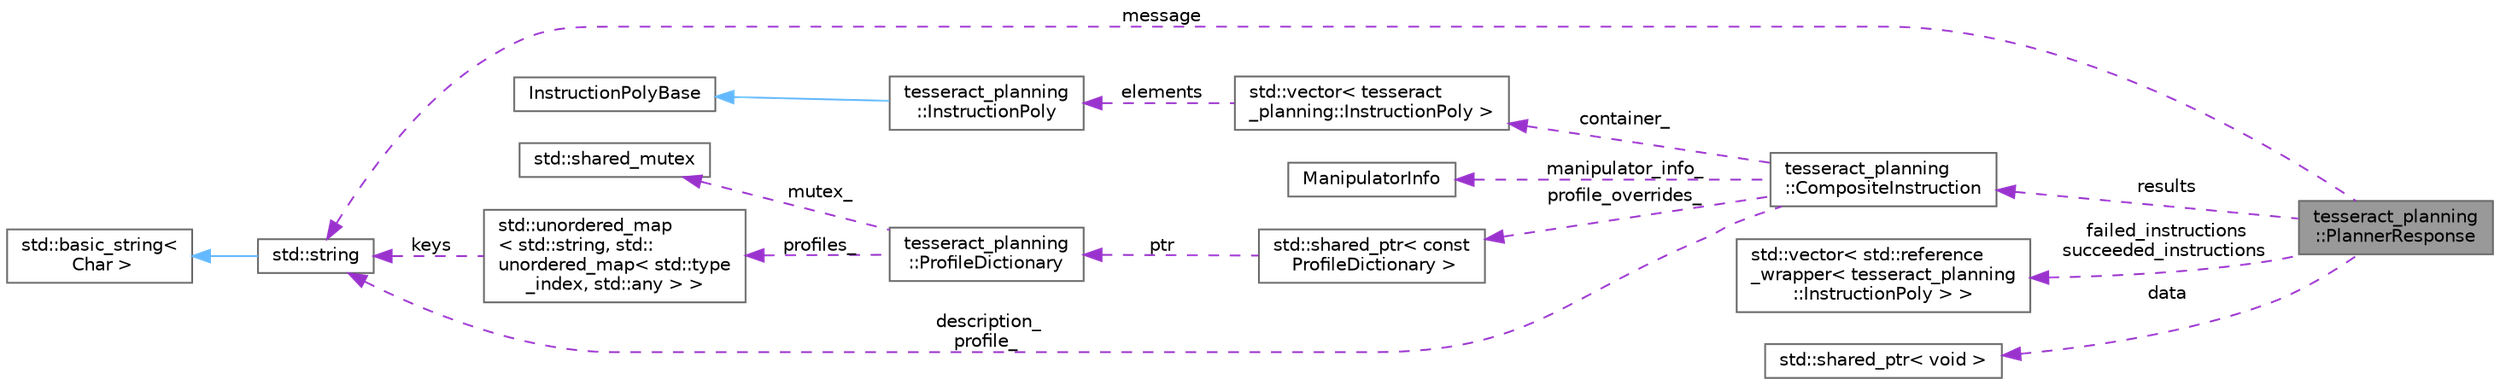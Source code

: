 digraph "tesseract_planning::PlannerResponse"
{
 // LATEX_PDF_SIZE
  bgcolor="transparent";
  edge [fontname=Helvetica,fontsize=10,labelfontname=Helvetica,labelfontsize=10];
  node [fontname=Helvetica,fontsize=10,shape=box,height=0.2,width=0.4];
  rankdir="LR";
  Node1 [label="tesseract_planning\l::PlannerResponse",height=0.2,width=0.4,color="gray40", fillcolor="grey60", style="filled", fontcolor="black",tooltip=" "];
  Node2 -> Node1 [dir="back",color="darkorchid3",style="dashed",label=" results" ];
  Node2 [label="tesseract_planning\l::CompositeInstruction",height=0.2,width=0.4,color="gray40", fillcolor="white", style="filled",URL="$d0/d76/classtesseract__planning_1_1CompositeInstruction.html",tooltip=" "];
  Node3 -> Node2 [dir="back",color="darkorchid3",style="dashed",label=" container_" ];
  Node3 [label="std::vector\< tesseract\l_planning::InstructionPoly \>",height=0.2,width=0.4,color="gray40", fillcolor="white", style="filled",tooltip=" "];
  Node4 -> Node3 [dir="back",color="darkorchid3",style="dashed",label=" elements" ];
  Node4 [label="tesseract_planning\l::InstructionPoly",height=0.2,width=0.4,color="gray40", fillcolor="white", style="filled",URL="$d2/d8b/structtesseract__planning_1_1InstructionPoly.html",tooltip=" "];
  Node5 -> Node4 [dir="back",color="steelblue1",style="solid"];
  Node5 [label="InstructionPolyBase",height=0.2,width=0.4,color="gray40", fillcolor="white", style="filled",tooltip=" "];
  Node6 -> Node2 [dir="back",color="darkorchid3",style="dashed",label=" description_\nprofile_" ];
  Node6 [label="std::string",height=0.2,width=0.4,color="gray40", fillcolor="white", style="filled",tooltip=" "];
  Node7 -> Node6 [dir="back",color="steelblue1",style="solid"];
  Node7 [label="std::basic_string\<\l Char \>",height=0.2,width=0.4,color="gray40", fillcolor="white", style="filled",tooltip=" "];
  Node8 -> Node2 [dir="back",color="darkorchid3",style="dashed",label=" manipulator_info_" ];
  Node8 [label="ManipulatorInfo",height=0.2,width=0.4,color="gray40", fillcolor="white", style="filled",tooltip=" "];
  Node9 -> Node2 [dir="back",color="darkorchid3",style="dashed",label=" profile_overrides_" ];
  Node9 [label="std::shared_ptr\< const\l ProfileDictionary \>",height=0.2,width=0.4,color="gray40", fillcolor="white", style="filled",tooltip=" "];
  Node10 -> Node9 [dir="back",color="darkorchid3",style="dashed",label=" ptr" ];
  Node10 [label="tesseract_planning\l::ProfileDictionary",height=0.2,width=0.4,color="gray40", fillcolor="white", style="filled",URL="$d5/d9d/classtesseract__planning_1_1ProfileDictionary.html",tooltip="This class is used to store profiles for motion planning and process planning."];
  Node11 -> Node10 [dir="back",color="darkorchid3",style="dashed",label=" profiles_" ];
  Node11 [label="std::unordered_map\l\< std::string, std::\lunordered_map\< std::type\l_index, std::any \> \>",height=0.2,width=0.4,color="gray40", fillcolor="white", style="filled",tooltip=" "];
  Node6 -> Node11 [dir="back",color="darkorchid3",style="dashed",label=" keys" ];
  Node12 -> Node10 [dir="back",color="darkorchid3",style="dashed",label=" mutex_" ];
  Node12 [label="std::shared_mutex",height=0.2,width=0.4,color="gray40", fillcolor="white", style="filled",tooltip=" "];
  Node6 -> Node1 [dir="back",color="darkorchid3",style="dashed",label=" message" ];
  Node13 -> Node1 [dir="back",color="darkorchid3",style="dashed",label=" failed_instructions\nsucceeded_instructions" ];
  Node13 [label="std::vector\< std::reference\l_wrapper\< tesseract_planning\l::InstructionPoly \> \>",height=0.2,width=0.4,color="gray40", fillcolor="white", style="filled",tooltip=" "];
  Node14 -> Node1 [dir="back",color="darkorchid3",style="dashed",label=" data" ];
  Node14 [label="std::shared_ptr\< void \>",height=0.2,width=0.4,color="gray40", fillcolor="white", style="filled",tooltip=" "];
}
